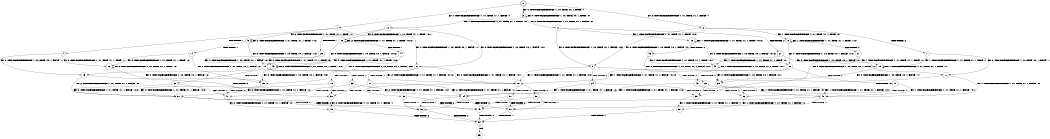 digraph BCG {
size = "7, 10.5";
center = TRUE;
node [shape = circle];
0 [peripheries = 2];
0 -> 1 [label = "EX !1 !ATOMIC_EXCH_BRANCH (1, +1, TRUE, +1, 1, FALSE) !::"];
0 -> 2 [label = "EX !2 !ATOMIC_EXCH_BRANCH (1, +1, TRUE, +1, 1, FALSE) !::"];
0 -> 3 [label = "EX !0 !ATOMIC_EXCH_BRANCH (1, +0, TRUE, +0, 1, TRUE) !::"];
1 -> 4 [label = "TERMINATE !1"];
1 -> 5 [label = "EX !2 !ATOMIC_EXCH_BRANCH (1, +1, TRUE, +1, 1, TRUE) !:1:"];
1 -> 6 [label = "EX !0 !ATOMIC_EXCH_BRANCH (1, +0, TRUE, +0, 1, FALSE) !:1:"];
2 -> 7 [label = "TERMINATE !2"];
2 -> 8 [label = "EX !1 !ATOMIC_EXCH_BRANCH (1, +1, TRUE, +1, 1, TRUE) !:2:"];
2 -> 9 [label = "EX !0 !ATOMIC_EXCH_BRANCH (1, +0, TRUE, +0, 1, FALSE) !:2:"];
3 -> 10 [label = "EX !1 !ATOMIC_EXCH_BRANCH (1, +1, TRUE, +1, 1, FALSE) !:0:"];
3 -> 11 [label = "EX !2 !ATOMIC_EXCH_BRANCH (1, +1, TRUE, +1, 1, FALSE) !:0:"];
3 -> 3 [label = "EX !0 !ATOMIC_EXCH_BRANCH (1, +0, TRUE, +0, 1, TRUE) !:0:"];
4 -> 12 [label = "EX !2 !ATOMIC_EXCH_BRANCH (1, +1, TRUE, +1, 1, TRUE) !::"];
4 -> 13 [label = "EX !0 !ATOMIC_EXCH_BRANCH (1, +0, TRUE, +0, 1, FALSE) !::"];
5 -> 14 [label = "TERMINATE !1"];
5 -> 15 [label = "EX !0 !ATOMIC_EXCH_BRANCH (1, +0, TRUE, +0, 1, FALSE) !:1:2:"];
5 -> 5 [label = "EX !2 !ATOMIC_EXCH_BRANCH (1, +1, TRUE, +1, 1, TRUE) !:1:2:"];
6 -> 16 [label = "TERMINATE !1"];
6 -> 17 [label = "TERMINATE !0"];
6 -> 18 [label = "EX !2 !ATOMIC_EXCH_BRANCH (1, +1, TRUE, +1, 1, FALSE) !:0:1:"];
7 -> 19 [label = "EX !1 !ATOMIC_EXCH_BRANCH (1, +1, TRUE, +1, 1, TRUE) !::"];
7 -> 20 [label = "EX !0 !ATOMIC_EXCH_BRANCH (1, +0, TRUE, +0, 1, FALSE) !::"];
8 -> 21 [label = "TERMINATE !2"];
8 -> 22 [label = "EX !0 !ATOMIC_EXCH_BRANCH (1, +0, TRUE, +0, 1, FALSE) !:1:2:"];
8 -> 8 [label = "EX !1 !ATOMIC_EXCH_BRANCH (1, +1, TRUE, +1, 1, TRUE) !:1:2:"];
9 -> 23 [label = "TERMINATE !2"];
9 -> 24 [label = "TERMINATE !0"];
9 -> 18 [label = "EX !1 !ATOMIC_EXCH_BRANCH (1, +1, TRUE, +1, 1, FALSE) !:0:2:"];
10 -> 25 [label = "TERMINATE !1"];
10 -> 26 [label = "EX !2 !ATOMIC_EXCH_BRANCH (1, +1, TRUE, +1, 1, TRUE) !:0:1:"];
10 -> 6 [label = "EX !0 !ATOMIC_EXCH_BRANCH (1, +0, TRUE, +0, 1, FALSE) !:0:1:"];
11 -> 27 [label = "TERMINATE !2"];
11 -> 28 [label = "EX !1 !ATOMIC_EXCH_BRANCH (1, +1, TRUE, +1, 1, TRUE) !:0:2:"];
11 -> 9 [label = "EX !0 !ATOMIC_EXCH_BRANCH (1, +0, TRUE, +0, 1, FALSE) !:0:2:"];
12 -> 29 [label = "EX !0 !ATOMIC_EXCH_BRANCH (1, +0, TRUE, +0, 1, FALSE) !:2:"];
12 -> 12 [label = "EX !2 !ATOMIC_EXCH_BRANCH (1, +1, TRUE, +1, 1, TRUE) !:2:"];
13 -> 30 [label = "TERMINATE !0"];
13 -> 31 [label = "EX !2 !ATOMIC_EXCH_BRANCH (1, +1, TRUE, +1, 1, FALSE) !:0:"];
14 -> 12 [label = "EX !2 !ATOMIC_EXCH_BRANCH (1, +1, TRUE, +1, 1, TRUE) !:2:"];
14 -> 29 [label = "EX !0 !ATOMIC_EXCH_BRANCH (1, +0, TRUE, +0, 1, FALSE) !:2:"];
15 -> 32 [label = "TERMINATE !1"];
15 -> 33 [label = "TERMINATE !0"];
15 -> 18 [label = "EX !2 !ATOMIC_EXCH_BRANCH (1, +1, TRUE, +1, 1, FALSE) !:0:1:2:"];
16 -> 30 [label = "TERMINATE !0"];
16 -> 31 [label = "EX !2 !ATOMIC_EXCH_BRANCH (1, +1, TRUE, +1, 1, FALSE) !:0:"];
17 -> 30 [label = "TERMINATE !1"];
17 -> 34 [label = "EX !2 !ATOMIC_EXCH_BRANCH (1, +1, TRUE, +1, 1, FALSE) !:1:"];
18 -> 35 [label = "TERMINATE !1"];
18 -> 36 [label = "TERMINATE !2"];
18 -> 37 [label = "TERMINATE !0"];
19 -> 38 [label = "EX !0 !ATOMIC_EXCH_BRANCH (1, +0, TRUE, +0, 1, FALSE) !:1:"];
19 -> 19 [label = "EX !1 !ATOMIC_EXCH_BRANCH (1, +1, TRUE, +1, 1, TRUE) !:1:"];
20 -> 39 [label = "TERMINATE !0"];
20 -> 40 [label = "EX !1 !ATOMIC_EXCH_BRANCH (1, +1, TRUE, +1, 1, FALSE) !:0:"];
21 -> 19 [label = "EX !1 !ATOMIC_EXCH_BRANCH (1, +1, TRUE, +1, 1, TRUE) !:1:"];
21 -> 38 [label = "EX !0 !ATOMIC_EXCH_BRANCH (1, +0, TRUE, +0, 1, FALSE) !:1:"];
22 -> 41 [label = "TERMINATE !2"];
22 -> 42 [label = "TERMINATE !0"];
22 -> 18 [label = "EX !1 !ATOMIC_EXCH_BRANCH (1, +1, TRUE, +1, 1, FALSE) !:0:1:2:"];
23 -> 39 [label = "TERMINATE !0"];
23 -> 40 [label = "EX !1 !ATOMIC_EXCH_BRANCH (1, +1, TRUE, +1, 1, FALSE) !:0:"];
24 -> 39 [label = "TERMINATE !2"];
24 -> 34 [label = "EX !1 !ATOMIC_EXCH_BRANCH (1, +1, TRUE, +1, 1, FALSE) !:2:"];
25 -> 13 [label = "EX !0 !ATOMIC_EXCH_BRANCH (1, +0, TRUE, +0, 1, FALSE) !:0:"];
25 -> 43 [label = "EX !2 !ATOMIC_EXCH_BRANCH (1, +1, TRUE, +1, 1, TRUE) !:0:"];
26 -> 44 [label = "TERMINATE !1"];
26 -> 26 [label = "EX !2 !ATOMIC_EXCH_BRANCH (1, +1, TRUE, +1, 1, TRUE) !:0:1:2:"];
26 -> 15 [label = "EX !0 !ATOMIC_EXCH_BRANCH (1, +0, TRUE, +0, 1, FALSE) !:0:1:2:"];
27 -> 20 [label = "EX !0 !ATOMIC_EXCH_BRANCH (1, +0, TRUE, +0, 1, FALSE) !:0:"];
27 -> 45 [label = "EX !1 !ATOMIC_EXCH_BRANCH (1, +1, TRUE, +1, 1, TRUE) !:0:"];
28 -> 46 [label = "TERMINATE !2"];
28 -> 28 [label = "EX !1 !ATOMIC_EXCH_BRANCH (1, +1, TRUE, +1, 1, TRUE) !:0:1:2:"];
28 -> 22 [label = "EX !0 !ATOMIC_EXCH_BRANCH (1, +0, TRUE, +0, 1, FALSE) !:0:1:2:"];
29 -> 47 [label = "TERMINATE !0"];
29 -> 31 [label = "EX !2 !ATOMIC_EXCH_BRANCH (1, +1, TRUE, +1, 1, FALSE) !:0:2:"];
30 -> 48 [label = "EX !2 !ATOMIC_EXCH_BRANCH (1, +1, TRUE, +1, 1, FALSE) !::"];
31 -> 49 [label = "TERMINATE !2"];
31 -> 50 [label = "TERMINATE !0"];
32 -> 31 [label = "EX !2 !ATOMIC_EXCH_BRANCH (1, +1, TRUE, +1, 1, FALSE) !:0:2:"];
32 -> 47 [label = "TERMINATE !0"];
33 -> 34 [label = "EX !2 !ATOMIC_EXCH_BRANCH (1, +1, TRUE, +1, 1, FALSE) !:1:2:"];
33 -> 47 [label = "TERMINATE !1"];
34 -> 50 [label = "TERMINATE !1"];
34 -> 51 [label = "TERMINATE !2"];
35 -> 49 [label = "TERMINATE !2"];
35 -> 50 [label = "TERMINATE !0"];
36 -> 49 [label = "TERMINATE !1"];
36 -> 51 [label = "TERMINATE !0"];
37 -> 50 [label = "TERMINATE !1"];
37 -> 51 [label = "TERMINATE !2"];
38 -> 52 [label = "TERMINATE !0"];
38 -> 40 [label = "EX !1 !ATOMIC_EXCH_BRANCH (1, +1, TRUE, +1, 1, FALSE) !:0:1:"];
39 -> 53 [label = "EX !1 !ATOMIC_EXCH_BRANCH (1, +1, TRUE, +1, 1, FALSE) !::"];
40 -> 49 [label = "TERMINATE !1"];
40 -> 51 [label = "TERMINATE !0"];
41 -> 40 [label = "EX !1 !ATOMIC_EXCH_BRANCH (1, +1, TRUE, +1, 1, FALSE) !:0:1:"];
41 -> 52 [label = "TERMINATE !0"];
42 -> 34 [label = "EX !1 !ATOMIC_EXCH_BRANCH (1, +1, TRUE, +1, 1, FALSE) !:1:2:"];
42 -> 52 [label = "TERMINATE !2"];
43 -> 43 [label = "EX !2 !ATOMIC_EXCH_BRANCH (1, +1, TRUE, +1, 1, TRUE) !:0:2:"];
43 -> 29 [label = "EX !0 !ATOMIC_EXCH_BRANCH (1, +0, TRUE, +0, 1, FALSE) !:0:2:"];
44 -> 43 [label = "EX !2 !ATOMIC_EXCH_BRANCH (1, +1, TRUE, +1, 1, TRUE) !:0:2:"];
44 -> 29 [label = "EX !0 !ATOMIC_EXCH_BRANCH (1, +0, TRUE, +0, 1, FALSE) !:0:2:"];
45 -> 45 [label = "EX !1 !ATOMIC_EXCH_BRANCH (1, +1, TRUE, +1, 1, TRUE) !:0:1:"];
45 -> 38 [label = "EX !0 !ATOMIC_EXCH_BRANCH (1, +0, TRUE, +0, 1, FALSE) !:0:1:"];
46 -> 45 [label = "EX !1 !ATOMIC_EXCH_BRANCH (1, +1, TRUE, +1, 1, TRUE) !:0:1:"];
46 -> 38 [label = "EX !0 !ATOMIC_EXCH_BRANCH (1, +0, TRUE, +0, 1, FALSE) !:0:1:"];
47 -> 48 [label = "EX !2 !ATOMIC_EXCH_BRANCH (1, +1, TRUE, +1, 1, FALSE) !:2:"];
48 -> 54 [label = "TERMINATE !2"];
49 -> 54 [label = "TERMINATE !0"];
50 -> 54 [label = "TERMINATE !2"];
51 -> 54 [label = "TERMINATE !1"];
52 -> 53 [label = "EX !1 !ATOMIC_EXCH_BRANCH (1, +1, TRUE, +1, 1, FALSE) !:1:"];
53 -> 54 [label = "TERMINATE !1"];
54 -> 55 [label = "exit"];
}
